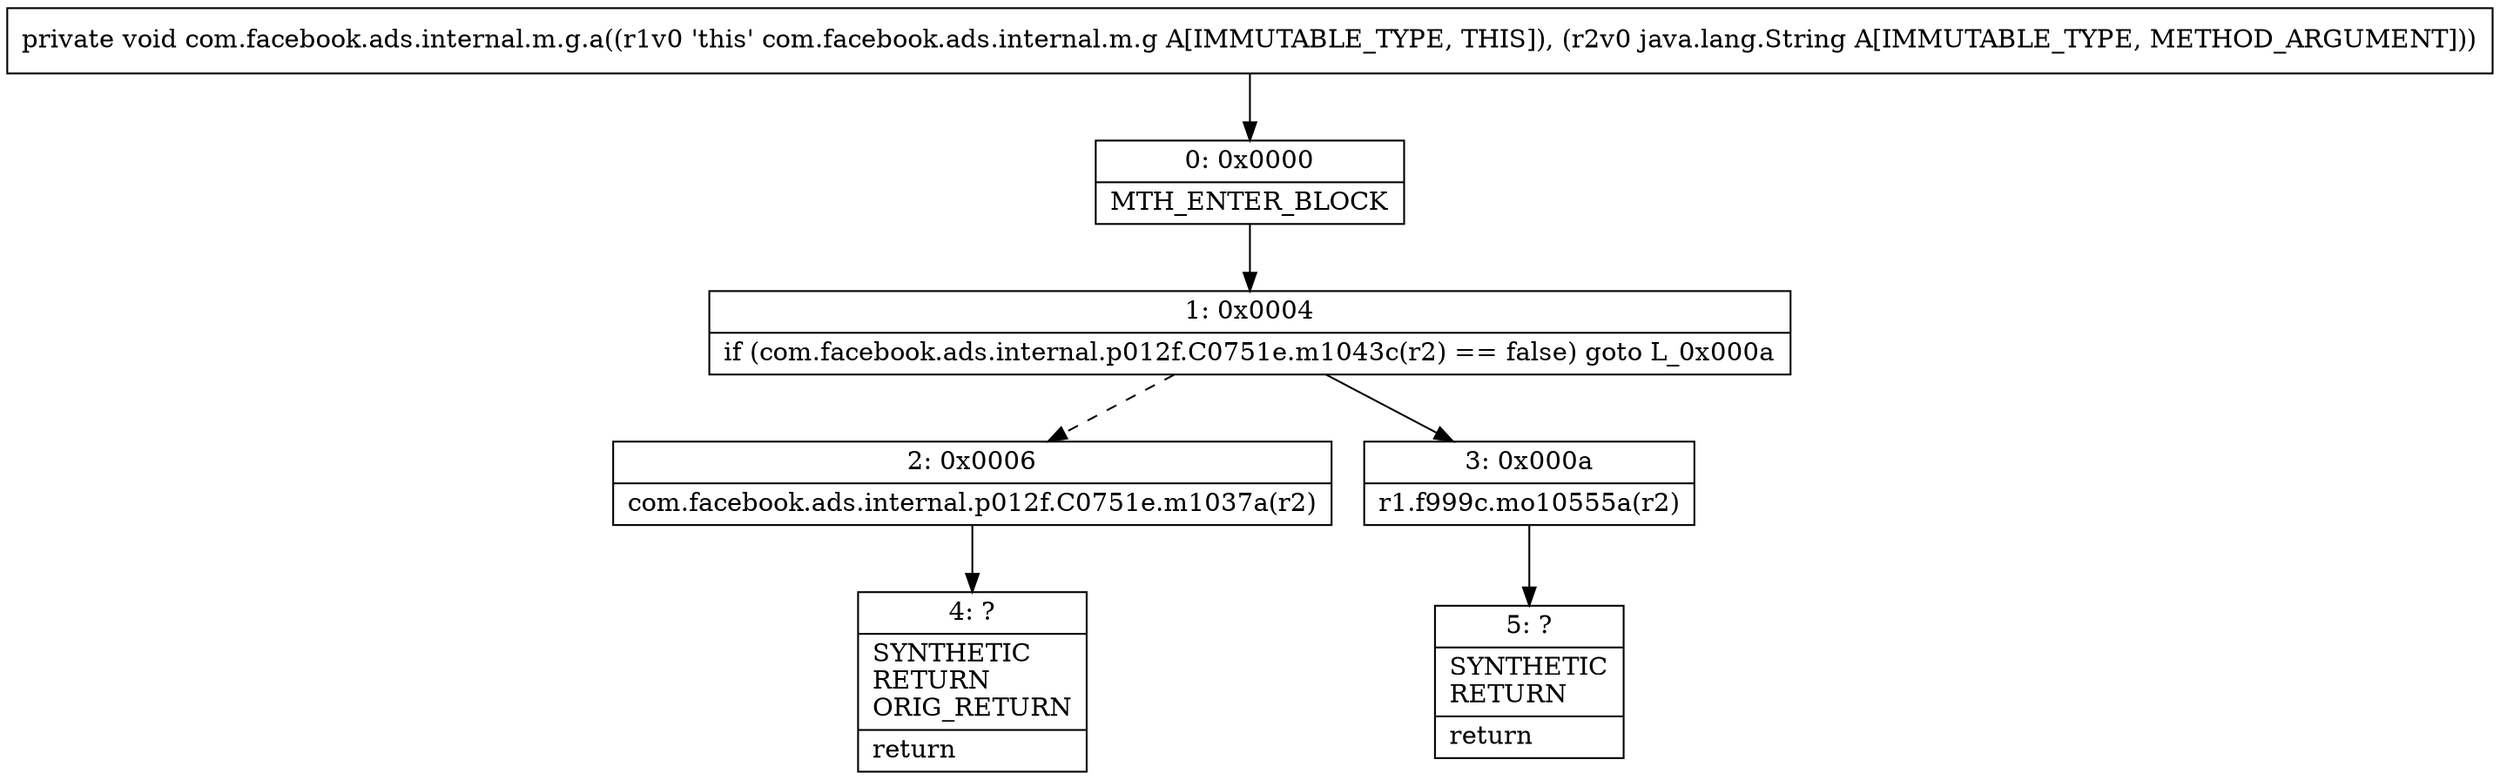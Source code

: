 digraph "CFG forcom.facebook.ads.internal.m.g.a(Ljava\/lang\/String;)V" {
Node_0 [shape=record,label="{0\:\ 0x0000|MTH_ENTER_BLOCK\l}"];
Node_1 [shape=record,label="{1\:\ 0x0004|if (com.facebook.ads.internal.p012f.C0751e.m1043c(r2) == false) goto L_0x000a\l}"];
Node_2 [shape=record,label="{2\:\ 0x0006|com.facebook.ads.internal.p012f.C0751e.m1037a(r2)\l}"];
Node_3 [shape=record,label="{3\:\ 0x000a|r1.f999c.mo10555a(r2)\l}"];
Node_4 [shape=record,label="{4\:\ ?|SYNTHETIC\lRETURN\lORIG_RETURN\l|return\l}"];
Node_5 [shape=record,label="{5\:\ ?|SYNTHETIC\lRETURN\l|return\l}"];
MethodNode[shape=record,label="{private void com.facebook.ads.internal.m.g.a((r1v0 'this' com.facebook.ads.internal.m.g A[IMMUTABLE_TYPE, THIS]), (r2v0 java.lang.String A[IMMUTABLE_TYPE, METHOD_ARGUMENT])) }"];
MethodNode -> Node_0;
Node_0 -> Node_1;
Node_1 -> Node_2[style=dashed];
Node_1 -> Node_3;
Node_2 -> Node_4;
Node_3 -> Node_5;
}

